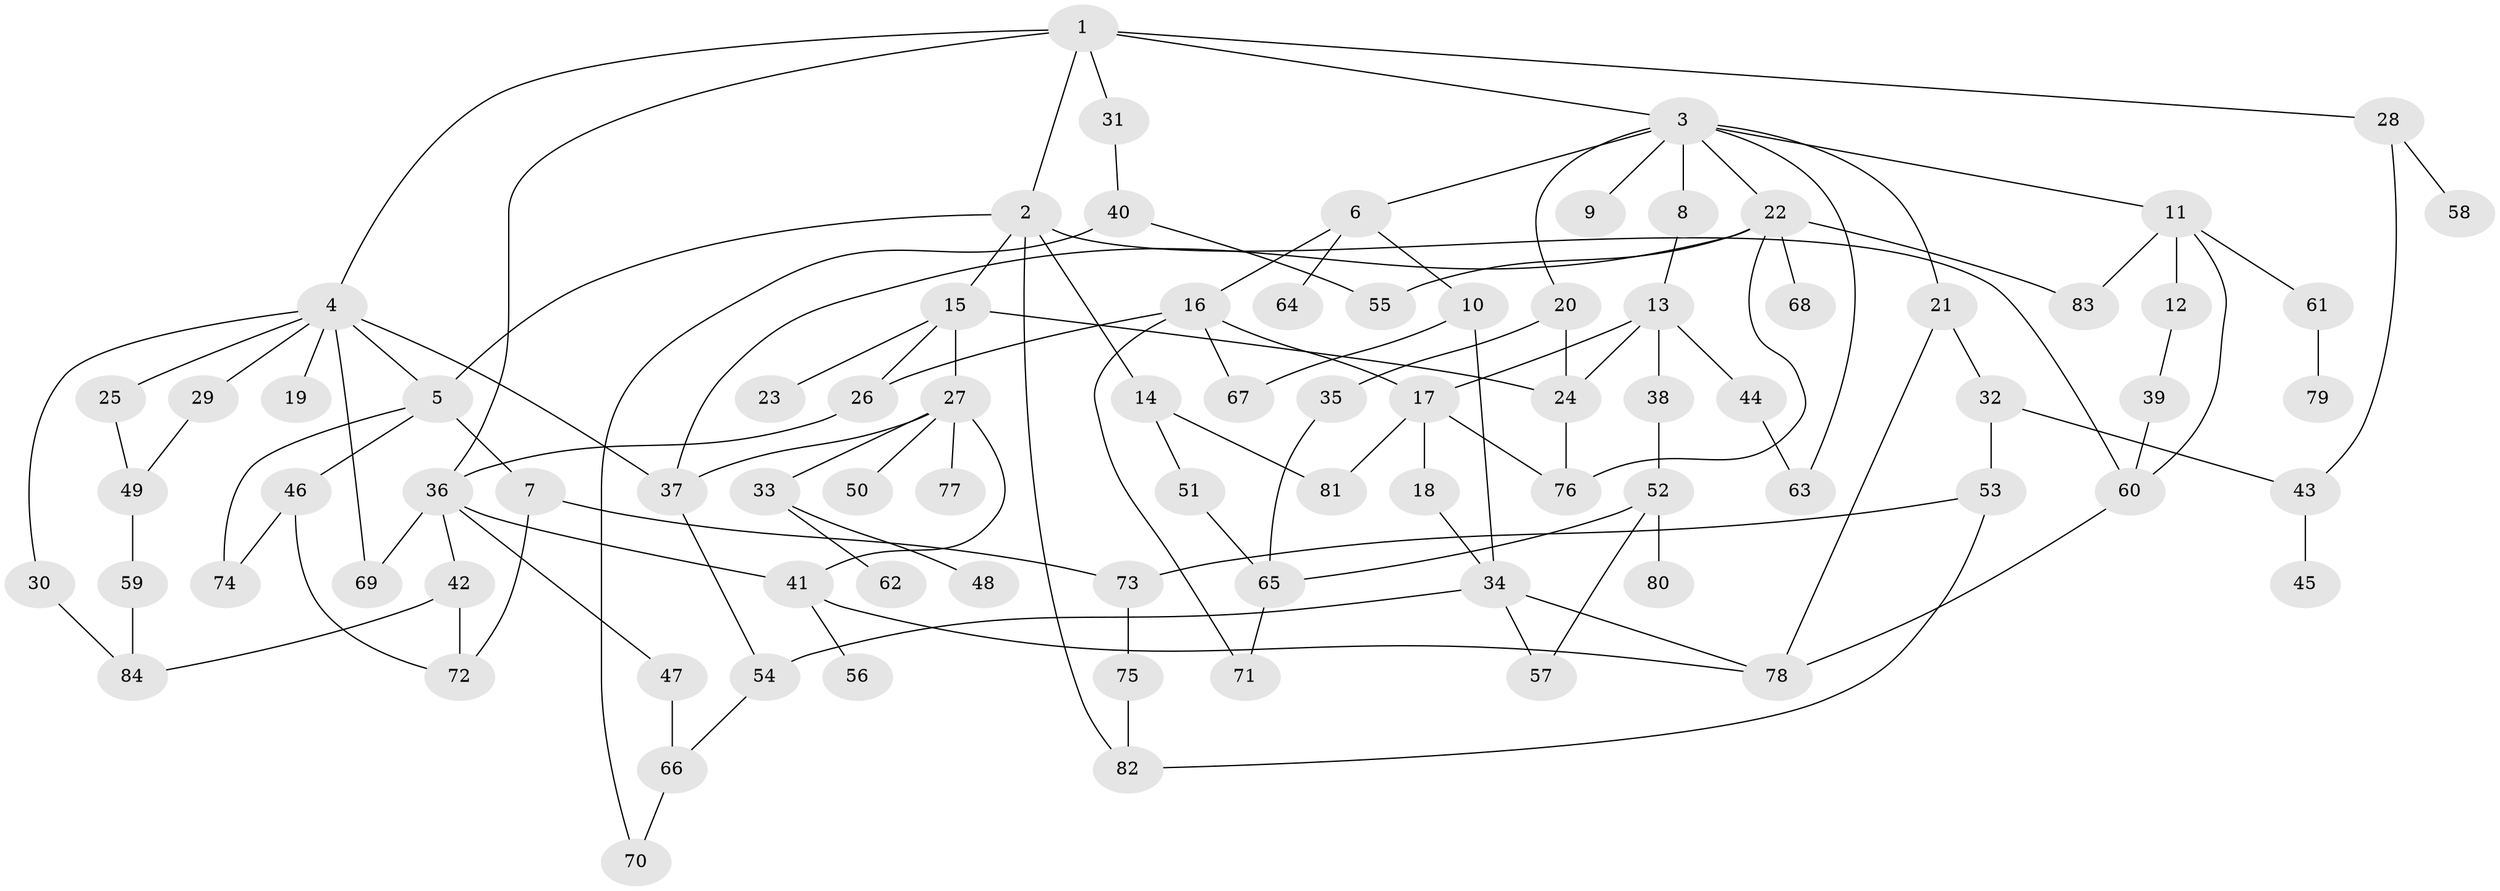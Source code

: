 // Generated by graph-tools (version 1.1) at 2025/49/03/09/25 03:49:26]
// undirected, 84 vertices, 123 edges
graph export_dot {
graph [start="1"]
  node [color=gray90,style=filled];
  1;
  2;
  3;
  4;
  5;
  6;
  7;
  8;
  9;
  10;
  11;
  12;
  13;
  14;
  15;
  16;
  17;
  18;
  19;
  20;
  21;
  22;
  23;
  24;
  25;
  26;
  27;
  28;
  29;
  30;
  31;
  32;
  33;
  34;
  35;
  36;
  37;
  38;
  39;
  40;
  41;
  42;
  43;
  44;
  45;
  46;
  47;
  48;
  49;
  50;
  51;
  52;
  53;
  54;
  55;
  56;
  57;
  58;
  59;
  60;
  61;
  62;
  63;
  64;
  65;
  66;
  67;
  68;
  69;
  70;
  71;
  72;
  73;
  74;
  75;
  76;
  77;
  78;
  79;
  80;
  81;
  82;
  83;
  84;
  1 -- 2;
  1 -- 3;
  1 -- 4;
  1 -- 28;
  1 -- 31;
  1 -- 36;
  2 -- 14;
  2 -- 15;
  2 -- 60;
  2 -- 5;
  2 -- 82;
  3 -- 6;
  3 -- 8;
  3 -- 9;
  3 -- 11;
  3 -- 20;
  3 -- 21;
  3 -- 22;
  3 -- 63;
  4 -- 5;
  4 -- 19;
  4 -- 25;
  4 -- 29;
  4 -- 30;
  4 -- 69;
  4 -- 37;
  5 -- 7;
  5 -- 46;
  5 -- 74;
  6 -- 10;
  6 -- 16;
  6 -- 64;
  7 -- 72;
  7 -- 73;
  8 -- 13;
  10 -- 67;
  10 -- 34;
  11 -- 12;
  11 -- 61;
  11 -- 60;
  11 -- 83;
  12 -- 39;
  13 -- 38;
  13 -- 44;
  13 -- 17;
  13 -- 24;
  14 -- 51;
  14 -- 81;
  15 -- 23;
  15 -- 24;
  15 -- 26;
  15 -- 27;
  16 -- 17;
  16 -- 26;
  16 -- 71;
  16 -- 67;
  17 -- 18;
  17 -- 76;
  17 -- 81;
  18 -- 34;
  20 -- 35;
  20 -- 24;
  21 -- 32;
  21 -- 78;
  22 -- 37;
  22 -- 55;
  22 -- 68;
  22 -- 83;
  22 -- 76;
  24 -- 76;
  25 -- 49;
  26 -- 36;
  27 -- 33;
  27 -- 41;
  27 -- 50;
  27 -- 77;
  27 -- 37;
  28 -- 43;
  28 -- 58;
  29 -- 49;
  30 -- 84;
  31 -- 40;
  32 -- 53;
  32 -- 43;
  33 -- 48;
  33 -- 62;
  34 -- 54;
  34 -- 57;
  34 -- 78;
  35 -- 65;
  36 -- 42;
  36 -- 47;
  36 -- 69;
  36 -- 41;
  37 -- 54;
  38 -- 52;
  39 -- 60;
  40 -- 70;
  40 -- 55;
  41 -- 56;
  41 -- 78;
  42 -- 72;
  42 -- 84;
  43 -- 45;
  44 -- 63;
  46 -- 72;
  46 -- 74;
  47 -- 66;
  49 -- 59;
  51 -- 65;
  52 -- 65;
  52 -- 80;
  52 -- 57;
  53 -- 73;
  53 -- 82;
  54 -- 66;
  59 -- 84;
  60 -- 78;
  61 -- 79;
  65 -- 71;
  66 -- 70;
  73 -- 75;
  75 -- 82;
}
